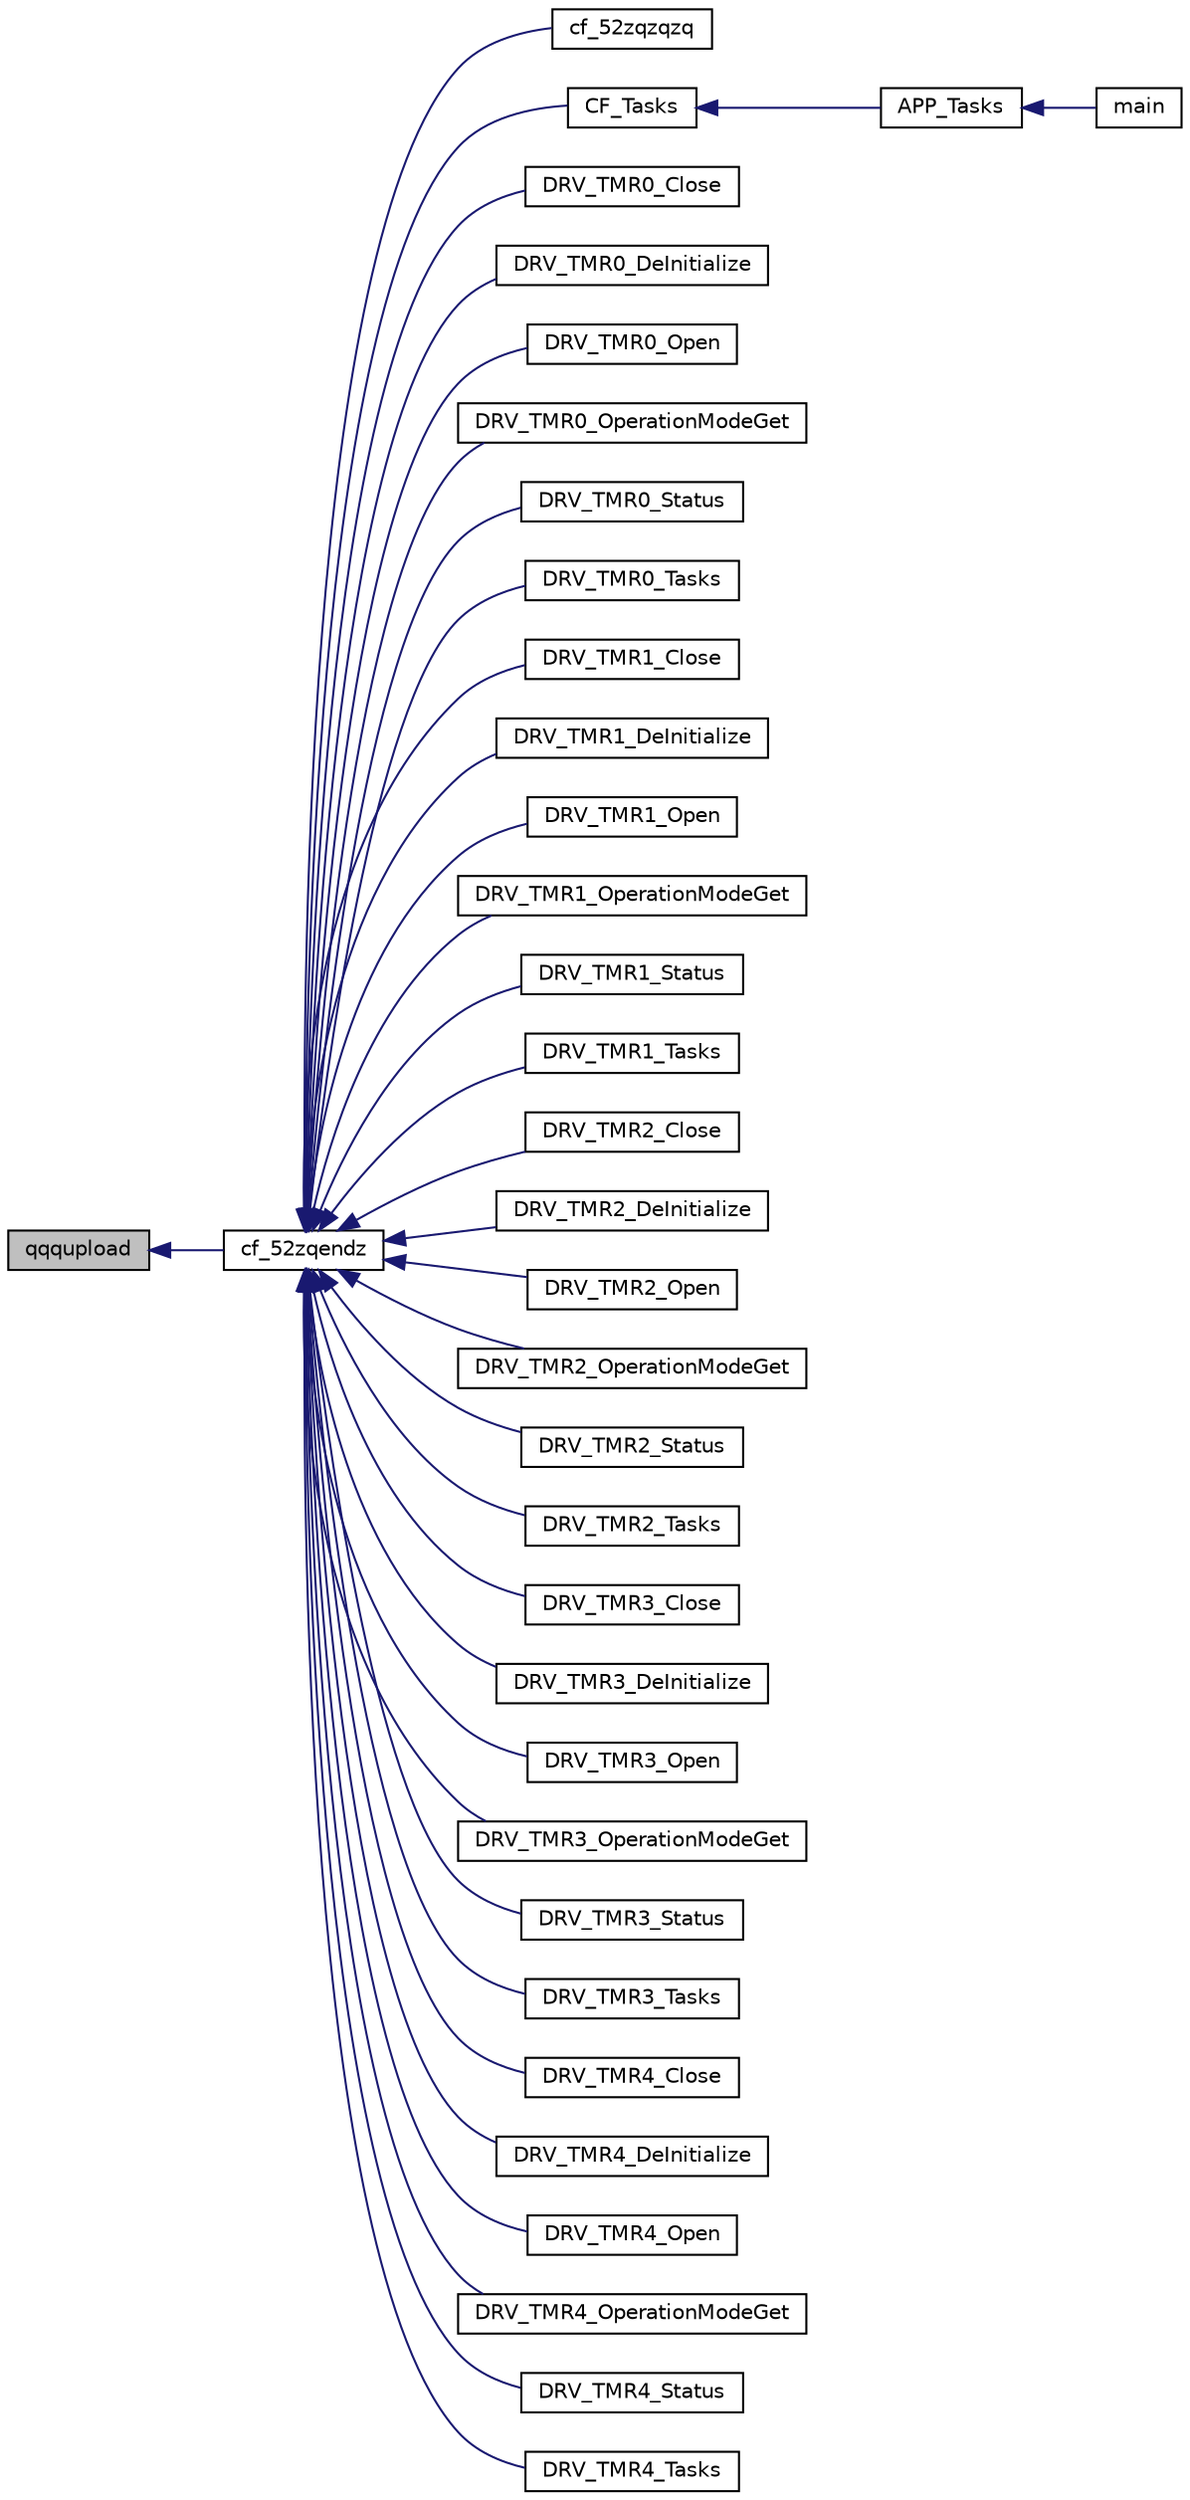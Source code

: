 digraph "qqqupload"
{
  edge [fontname="Helvetica",fontsize="10",labelfontname="Helvetica",labelfontsize="10"];
  node [fontname="Helvetica",fontsize="10",shape=record];
  rankdir="LR";
  Node1662 [label="qqqupload",height=0.2,width=0.4,color="black", fillcolor="grey75", style="filled", fontcolor="black"];
  Node1662 -> Node1663 [dir="back",color="midnightblue",fontsize="10",style="solid",fontname="Helvetica"];
  Node1663 [label="cf_52zqendz",height=0.2,width=0.4,color="black", fillcolor="white", style="filled",URL="$inszt__cf_8c.html#a25131de37a91b7204406667aae523c9d"];
  Node1663 -> Node1664 [dir="back",color="midnightblue",fontsize="10",style="solid",fontname="Helvetica"];
  Node1664 [label="cf_52zqzqzq",height=0.2,width=0.4,color="black", fillcolor="white", style="filled",URL="$inszt__cf_8c.html#a261ac6a92052d6d23895b219e51d672f"];
  Node1663 -> Node1665 [dir="back",color="midnightblue",fontsize="10",style="solid",fontname="Helvetica"];
  Node1665 [label="CF_Tasks",height=0.2,width=0.4,color="black", fillcolor="white", style="filled",URL="$inszt__cf_8c.html#abba185f96de27c3b22710cfda615f191"];
  Node1665 -> Node1666 [dir="back",color="midnightblue",fontsize="10",style="solid",fontname="Helvetica"];
  Node1666 [label="APP_Tasks",height=0.2,width=0.4,color="black", fillcolor="white", style="filled",URL="$inszt__app_8c.html#a859aee46b660cfee47cfd45ce08f6862"];
  Node1666 -> Node1667 [dir="back",color="midnightblue",fontsize="10",style="solid",fontname="Helvetica"];
  Node1667 [label="main",height=0.2,width=0.4,color="black", fillcolor="white", style="filled",URL="$inszt__main_8c.html#a840291bc02cba5474a4cb46a9b9566fe"];
  Node1663 -> Node1668 [dir="back",color="midnightblue",fontsize="10",style="solid",fontname="Helvetica"];
  Node1668 [label="DRV_TMR0_Close",height=0.2,width=0.4,color="black", fillcolor="white", style="filled",URL="$inszt__cf_8c.html#a32eae35a1e64a44969e70c746ec9cdc2"];
  Node1663 -> Node1669 [dir="back",color="midnightblue",fontsize="10",style="solid",fontname="Helvetica"];
  Node1669 [label="DRV_TMR0_DeInitialize",height=0.2,width=0.4,color="black", fillcolor="white", style="filled",URL="$inszt__cf_8c.html#ac35e22ce2277246569aa15a0142f42de"];
  Node1663 -> Node1670 [dir="back",color="midnightblue",fontsize="10",style="solid",fontname="Helvetica"];
  Node1670 [label="DRV_TMR0_Open",height=0.2,width=0.4,color="black", fillcolor="white", style="filled",URL="$inszt__cf_8c.html#a6185be0b1acc5308100e9c168c6d9882"];
  Node1663 -> Node1671 [dir="back",color="midnightblue",fontsize="10",style="solid",fontname="Helvetica"];
  Node1671 [label="DRV_TMR0_OperationModeGet",height=0.2,width=0.4,color="black", fillcolor="white", style="filled",URL="$inszt__cf_8c.html#a75154e72363837310412c5f0f77ca99b"];
  Node1663 -> Node1672 [dir="back",color="midnightblue",fontsize="10",style="solid",fontname="Helvetica"];
  Node1672 [label="DRV_TMR0_Status",height=0.2,width=0.4,color="black", fillcolor="white", style="filled",URL="$inszt__cf_8c.html#aa0b45abb3787c0b80fba63077983fda6"];
  Node1663 -> Node1673 [dir="back",color="midnightblue",fontsize="10",style="solid",fontname="Helvetica"];
  Node1673 [label="DRV_TMR0_Tasks",height=0.2,width=0.4,color="black", fillcolor="white", style="filled",URL="$inszt__cf_8c.html#a074ed24077060483c762988f726d23e9"];
  Node1663 -> Node1674 [dir="back",color="midnightblue",fontsize="10",style="solid",fontname="Helvetica"];
  Node1674 [label="DRV_TMR1_Close",height=0.2,width=0.4,color="black", fillcolor="white", style="filled",URL="$inszt__cf_8c.html#a6a5cde4bb2a1f040394eff6085aa1d59"];
  Node1663 -> Node1675 [dir="back",color="midnightblue",fontsize="10",style="solid",fontname="Helvetica"];
  Node1675 [label="DRV_TMR1_DeInitialize",height=0.2,width=0.4,color="black", fillcolor="white", style="filled",URL="$inszt__cf_8c.html#abf7739f5097a1ceff5268ea070a35c9e"];
  Node1663 -> Node1676 [dir="back",color="midnightblue",fontsize="10",style="solid",fontname="Helvetica"];
  Node1676 [label="DRV_TMR1_Open",height=0.2,width=0.4,color="black", fillcolor="white", style="filled",URL="$inszt__cf_8c.html#ac23662f1a2e62aff3d8576b4fb403b5e"];
  Node1663 -> Node1677 [dir="back",color="midnightblue",fontsize="10",style="solid",fontname="Helvetica"];
  Node1677 [label="DRV_TMR1_OperationModeGet",height=0.2,width=0.4,color="black", fillcolor="white", style="filled",URL="$inszt__cf_8c.html#a2ddcb52c248a14db2f5d3cc2b8396b4d"];
  Node1663 -> Node1678 [dir="back",color="midnightblue",fontsize="10",style="solid",fontname="Helvetica"];
  Node1678 [label="DRV_TMR1_Status",height=0.2,width=0.4,color="black", fillcolor="white", style="filled",URL="$inszt__cf_8c.html#af0b509a65d0cc40830845f905e72f383"];
  Node1663 -> Node1679 [dir="back",color="midnightblue",fontsize="10",style="solid",fontname="Helvetica"];
  Node1679 [label="DRV_TMR1_Tasks",height=0.2,width=0.4,color="black", fillcolor="white", style="filled",URL="$inszt__cf_8c.html#a0c01e1083b80ad88b2bc0fae758b1f0e"];
  Node1663 -> Node1680 [dir="back",color="midnightblue",fontsize="10",style="solid",fontname="Helvetica"];
  Node1680 [label="DRV_TMR2_Close",height=0.2,width=0.4,color="black", fillcolor="white", style="filled",URL="$inszt__cf_8c.html#a5ad44e5f36f8a566c396331e7c08c15d"];
  Node1663 -> Node1681 [dir="back",color="midnightblue",fontsize="10",style="solid",fontname="Helvetica"];
  Node1681 [label="DRV_TMR2_DeInitialize",height=0.2,width=0.4,color="black", fillcolor="white", style="filled",URL="$inszt__cf_8c.html#a0aa800750e31f5d3aea0afcd7faa41fe"];
  Node1663 -> Node1682 [dir="back",color="midnightblue",fontsize="10",style="solid",fontname="Helvetica"];
  Node1682 [label="DRV_TMR2_Open",height=0.2,width=0.4,color="black", fillcolor="white", style="filled",URL="$inszt__cf_8c.html#ae3ec2e7d926f1dfcf4d5b4ec3f4452b1"];
  Node1663 -> Node1683 [dir="back",color="midnightblue",fontsize="10",style="solid",fontname="Helvetica"];
  Node1683 [label="DRV_TMR2_OperationModeGet",height=0.2,width=0.4,color="black", fillcolor="white", style="filled",URL="$inszt__cf_8c.html#aaec612bc5ca6823e226aa9e168f0f7e4"];
  Node1663 -> Node1684 [dir="back",color="midnightblue",fontsize="10",style="solid",fontname="Helvetica"];
  Node1684 [label="DRV_TMR2_Status",height=0.2,width=0.4,color="black", fillcolor="white", style="filled",URL="$inszt__cf_8c.html#ab66021f387d5cbb3e7ab20b7718aa773"];
  Node1663 -> Node1685 [dir="back",color="midnightblue",fontsize="10",style="solid",fontname="Helvetica"];
  Node1685 [label="DRV_TMR2_Tasks",height=0.2,width=0.4,color="black", fillcolor="white", style="filled",URL="$inszt__cf_8c.html#a4cae103296c260a0cacd0bfbb02abec6"];
  Node1663 -> Node1686 [dir="back",color="midnightblue",fontsize="10",style="solid",fontname="Helvetica"];
  Node1686 [label="DRV_TMR3_Close",height=0.2,width=0.4,color="black", fillcolor="white", style="filled",URL="$inszt__cf_8c.html#a5dd9fa4b5c96ae83f17ed22952b3526b"];
  Node1663 -> Node1687 [dir="back",color="midnightblue",fontsize="10",style="solid",fontname="Helvetica"];
  Node1687 [label="DRV_TMR3_DeInitialize",height=0.2,width=0.4,color="black", fillcolor="white", style="filled",URL="$inszt__cf_8c.html#a51119949a1b0dc2ade9d15cd3eef3cf9"];
  Node1663 -> Node1688 [dir="back",color="midnightblue",fontsize="10",style="solid",fontname="Helvetica"];
  Node1688 [label="DRV_TMR3_Open",height=0.2,width=0.4,color="black", fillcolor="white", style="filled",URL="$inszt__cf_8c.html#a14def85d2721c6fe7a0f52e5da985745"];
  Node1663 -> Node1689 [dir="back",color="midnightblue",fontsize="10",style="solid",fontname="Helvetica"];
  Node1689 [label="DRV_TMR3_OperationModeGet",height=0.2,width=0.4,color="black", fillcolor="white", style="filled",URL="$inszt__cf_8c.html#aba3d374b5742c8fed77fb9c5125906e8"];
  Node1663 -> Node1690 [dir="back",color="midnightblue",fontsize="10",style="solid",fontname="Helvetica"];
  Node1690 [label="DRV_TMR3_Status",height=0.2,width=0.4,color="black", fillcolor="white", style="filled",URL="$inszt__cf_8c.html#ab337820f2261ee63bfbdbe91f999de92"];
  Node1663 -> Node1691 [dir="back",color="midnightblue",fontsize="10",style="solid",fontname="Helvetica"];
  Node1691 [label="DRV_TMR3_Tasks",height=0.2,width=0.4,color="black", fillcolor="white", style="filled",URL="$inszt__cf_8c.html#ac4622292b2dab66f9b5ae9778db08478"];
  Node1663 -> Node1692 [dir="back",color="midnightblue",fontsize="10",style="solid",fontname="Helvetica"];
  Node1692 [label="DRV_TMR4_Close",height=0.2,width=0.4,color="black", fillcolor="white", style="filled",URL="$inszt__cf_8c.html#abca98245dd4f6348cc96c19911fa2f7f"];
  Node1663 -> Node1693 [dir="back",color="midnightblue",fontsize="10",style="solid",fontname="Helvetica"];
  Node1693 [label="DRV_TMR4_DeInitialize",height=0.2,width=0.4,color="black", fillcolor="white", style="filled",URL="$inszt__cf_8c.html#a24315793d9553d184024aea496534bc5"];
  Node1663 -> Node1694 [dir="back",color="midnightblue",fontsize="10",style="solid",fontname="Helvetica"];
  Node1694 [label="DRV_TMR4_Open",height=0.2,width=0.4,color="black", fillcolor="white", style="filled",URL="$inszt__cf_8c.html#a6e2c39c5a9d8b23859be0e673b43b1b9"];
  Node1663 -> Node1695 [dir="back",color="midnightblue",fontsize="10",style="solid",fontname="Helvetica"];
  Node1695 [label="DRV_TMR4_OperationModeGet",height=0.2,width=0.4,color="black", fillcolor="white", style="filled",URL="$inszt__cf_8c.html#ad47780c4b3a36ef4f64841b0106a751d"];
  Node1663 -> Node1696 [dir="back",color="midnightblue",fontsize="10",style="solid",fontname="Helvetica"];
  Node1696 [label="DRV_TMR4_Status",height=0.2,width=0.4,color="black", fillcolor="white", style="filled",URL="$inszt__cf_8c.html#aeb55a9257642cf221bcb641b25033668"];
  Node1663 -> Node1697 [dir="back",color="midnightblue",fontsize="10",style="solid",fontname="Helvetica"];
  Node1697 [label="DRV_TMR4_Tasks",height=0.2,width=0.4,color="black", fillcolor="white", style="filled",URL="$inszt__cf_8c.html#a97a4bb302673812056f8ad54ea70b59e"];
}
